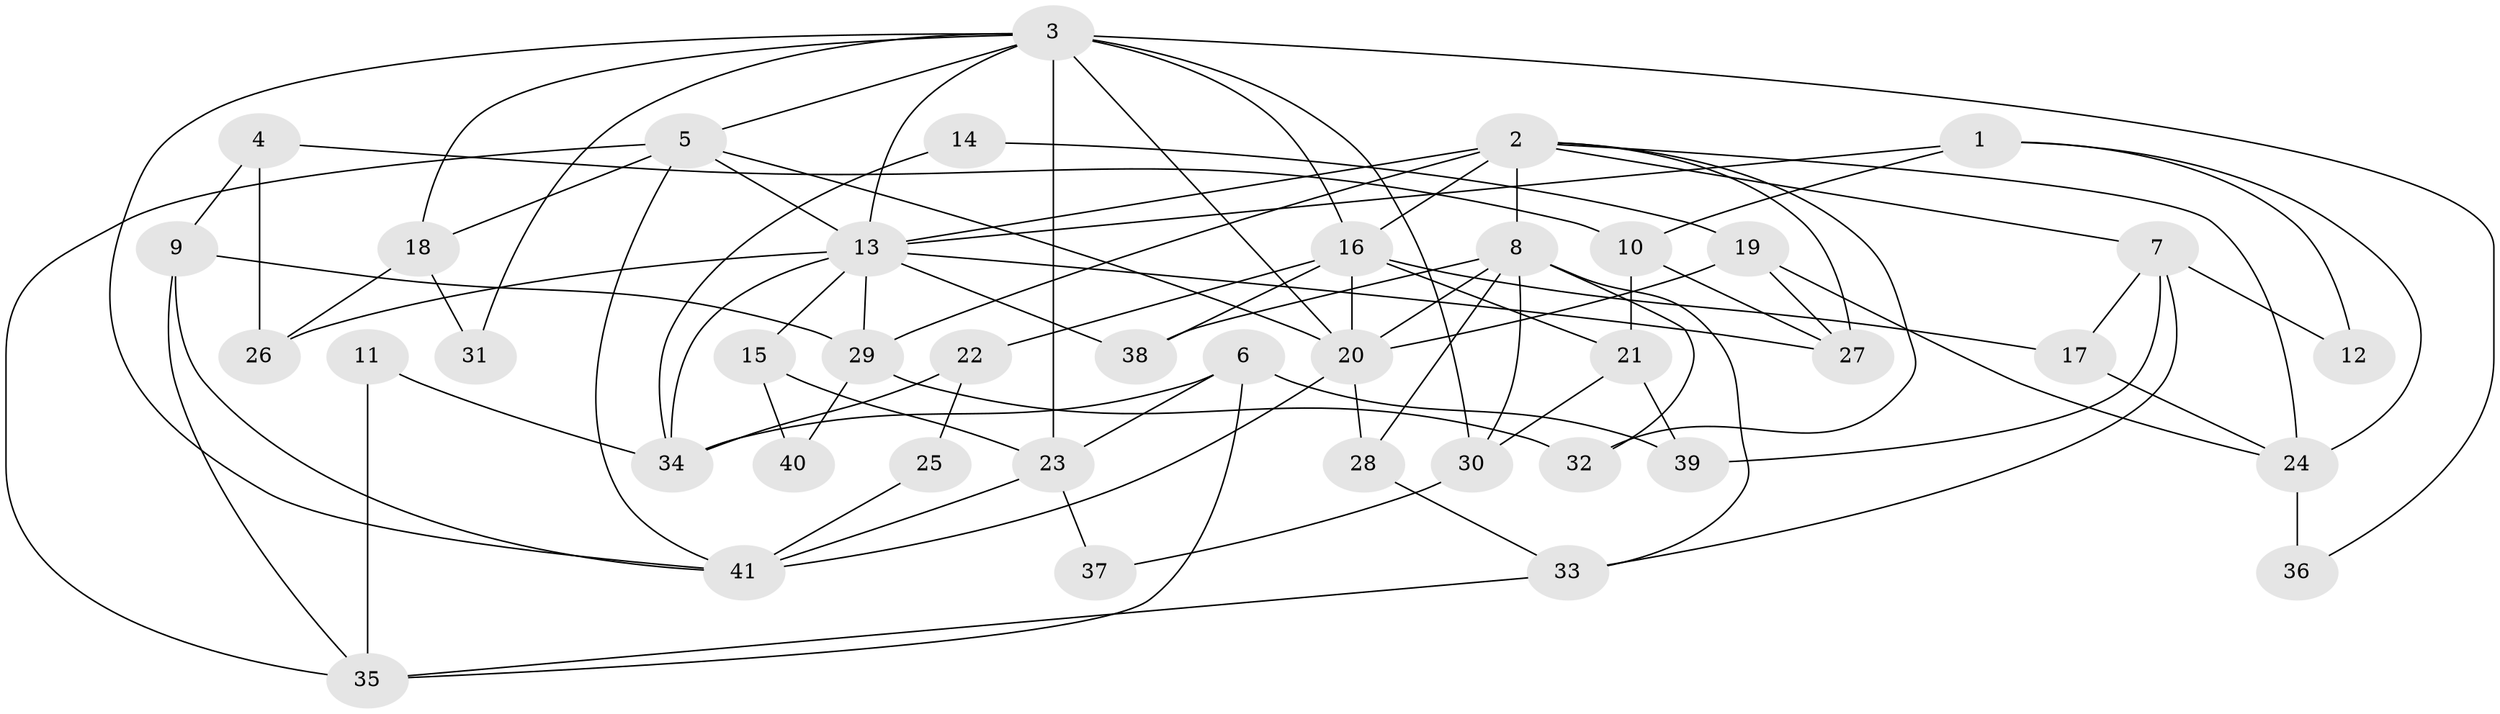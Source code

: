 // original degree distribution, {4: 0.29310344827586204, 3: 0.29310344827586204, 6: 0.05172413793103448, 5: 0.1724137931034483, 2: 0.1206896551724138, 10: 0.017241379310344827, 7: 0.05172413793103448}
// Generated by graph-tools (version 1.1) at 2025/50/03/04/25 22:50:54]
// undirected, 41 vertices, 87 edges
graph export_dot {
  node [color=gray90,style=filled];
  1;
  2;
  3;
  4;
  5;
  6;
  7;
  8;
  9;
  10;
  11;
  12;
  13;
  14;
  15;
  16;
  17;
  18;
  19;
  20;
  21;
  22;
  23;
  24;
  25;
  26;
  27;
  28;
  29;
  30;
  31;
  32;
  33;
  34;
  35;
  36;
  37;
  38;
  39;
  40;
  41;
  1 -- 10 [weight=1.0];
  1 -- 12 [weight=1.0];
  1 -- 13 [weight=1.0];
  1 -- 24 [weight=1.0];
  2 -- 7 [weight=1.0];
  2 -- 8 [weight=1.0];
  2 -- 13 [weight=1.0];
  2 -- 16 [weight=3.0];
  2 -- 24 [weight=1.0];
  2 -- 27 [weight=1.0];
  2 -- 29 [weight=1.0];
  2 -- 32 [weight=1.0];
  3 -- 5 [weight=1.0];
  3 -- 13 [weight=1.0];
  3 -- 16 [weight=2.0];
  3 -- 18 [weight=1.0];
  3 -- 20 [weight=1.0];
  3 -- 23 [weight=1.0];
  3 -- 30 [weight=1.0];
  3 -- 31 [weight=1.0];
  3 -- 36 [weight=1.0];
  3 -- 41 [weight=1.0];
  4 -- 9 [weight=1.0];
  4 -- 10 [weight=1.0];
  4 -- 26 [weight=1.0];
  5 -- 13 [weight=1.0];
  5 -- 18 [weight=1.0];
  5 -- 20 [weight=1.0];
  5 -- 35 [weight=1.0];
  5 -- 41 [weight=1.0];
  6 -- 23 [weight=1.0];
  6 -- 34 [weight=1.0];
  6 -- 35 [weight=1.0];
  6 -- 39 [weight=1.0];
  7 -- 12 [weight=1.0];
  7 -- 17 [weight=1.0];
  7 -- 33 [weight=1.0];
  7 -- 39 [weight=1.0];
  8 -- 20 [weight=1.0];
  8 -- 28 [weight=1.0];
  8 -- 30 [weight=1.0];
  8 -- 32 [weight=1.0];
  8 -- 33 [weight=1.0];
  8 -- 38 [weight=1.0];
  9 -- 29 [weight=1.0];
  9 -- 35 [weight=1.0];
  9 -- 41 [weight=1.0];
  10 -- 21 [weight=2.0];
  10 -- 27 [weight=1.0];
  11 -- 34 [weight=1.0];
  11 -- 35 [weight=1.0];
  13 -- 15 [weight=1.0];
  13 -- 26 [weight=1.0];
  13 -- 27 [weight=1.0];
  13 -- 29 [weight=1.0];
  13 -- 34 [weight=1.0];
  13 -- 38 [weight=1.0];
  14 -- 19 [weight=1.0];
  14 -- 34 [weight=1.0];
  15 -- 23 [weight=1.0];
  15 -- 40 [weight=1.0];
  16 -- 17 [weight=1.0];
  16 -- 20 [weight=1.0];
  16 -- 21 [weight=1.0];
  16 -- 22 [weight=1.0];
  16 -- 38 [weight=2.0];
  17 -- 24 [weight=1.0];
  18 -- 26 [weight=1.0];
  18 -- 31 [weight=1.0];
  19 -- 20 [weight=1.0];
  19 -- 24 [weight=1.0];
  19 -- 27 [weight=1.0];
  20 -- 28 [weight=1.0];
  20 -- 41 [weight=1.0];
  21 -- 30 [weight=1.0];
  21 -- 39 [weight=1.0];
  22 -- 25 [weight=1.0];
  22 -- 34 [weight=1.0];
  23 -- 37 [weight=1.0];
  23 -- 41 [weight=1.0];
  24 -- 36 [weight=2.0];
  25 -- 41 [weight=1.0];
  28 -- 33 [weight=1.0];
  29 -- 32 [weight=1.0];
  29 -- 40 [weight=1.0];
  30 -- 37 [weight=1.0];
  33 -- 35 [weight=1.0];
}
